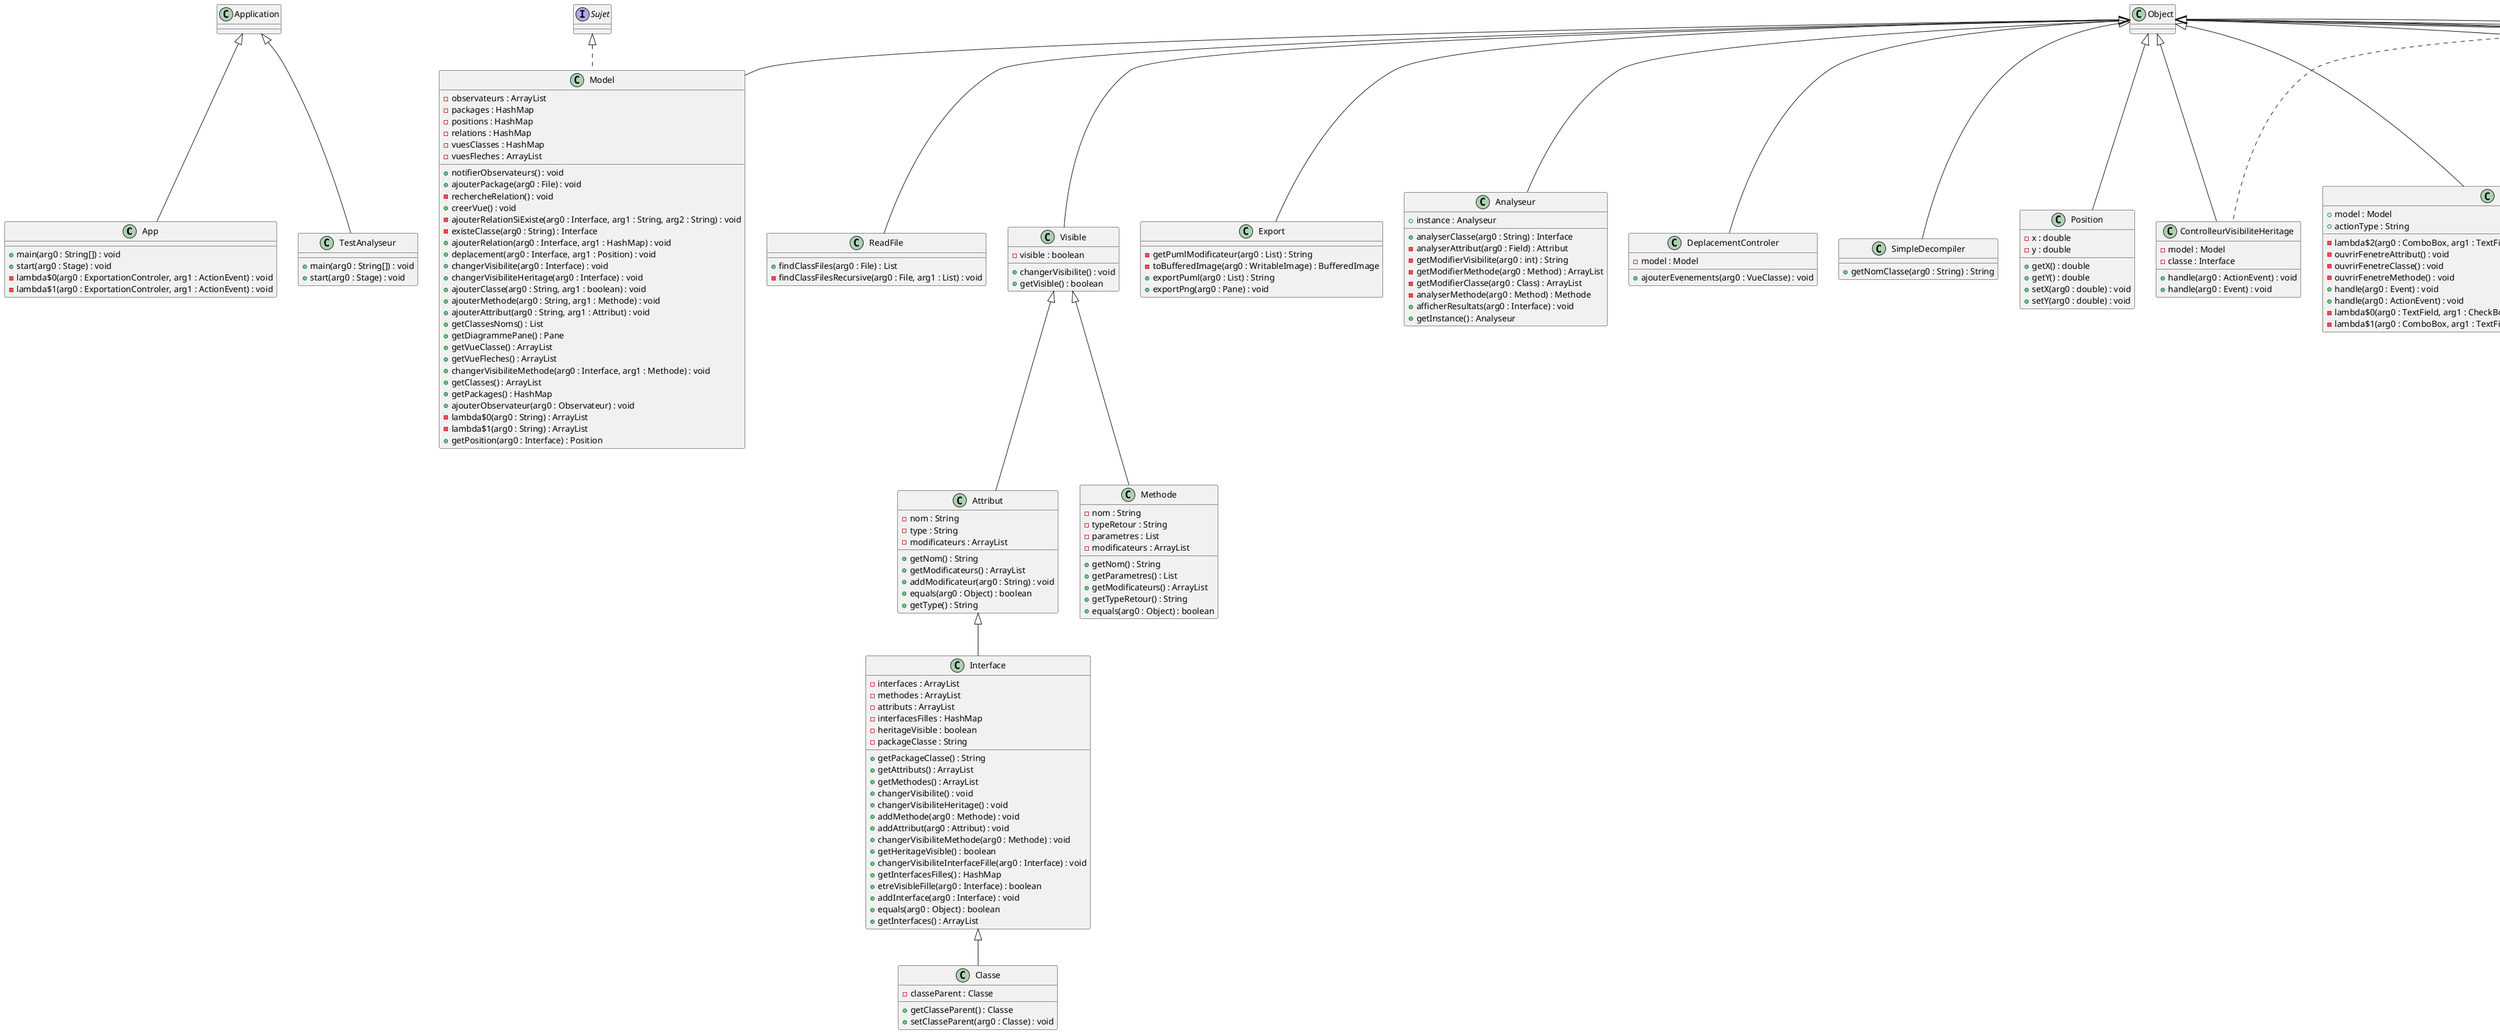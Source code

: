 @startuml
class App {
    + main(arg0 : String[]) : void
    + start(arg0 : Stage) : void
    - lambda$0(arg0 : ExportationControler, arg1 : ActionEvent) : void
    - lambda$1(arg0 : ExportationControler, arg1 : ActionEvent) : void
}
Application <|-- App
class TestAnalyseur {
    + main(arg0 : String[]) : void
    + start(arg0 : Stage) : void
}
Application <|-- TestAnalyseur
class Position {
    - x : double
    - y : double
    + getX() : double
    + getY() : double
    + setX(arg0 : double) : void
    + setY(arg0 : double) : void
}
Object <|-- Position
class Model {
    - observateurs : ArrayList
    - packages : HashMap
    - positions : HashMap
    - relations : HashMap
    - vuesClasses : HashMap
    - vuesFleches : ArrayList
    + notifierObservateurs() : void
    + ajouterPackage(arg0 : File) : void
    - rechercheRelation() : void
    + creerVue() : void
    - ajouterRelationSiExiste(arg0 : Interface, arg1 : String, arg2 : String) : void
    - existeClasse(arg0 : String) : Interface
    + ajouterRelation(arg0 : Interface, arg1 : HashMap) : void
    + deplacement(arg0 : Interface, arg1 : Position) : void
    + changerVisibilite(arg0 : Interface) : void
    + changerVisibiliteHeritage(arg0 : Interface) : void
    + ajouterClasse(arg0 : String, arg1 : boolean) : void
    + ajouterMethode(arg0 : String, arg1 : Methode) : void
    + ajouterAttribut(arg0 : String, arg1 : Attribut) : void
    + getClassesNoms() : List
    + getDiagrammePane() : Pane
    + getVueClasse() : ArrayList
    + getVueFleches() : ArrayList
    + changerVisibiliteMethode(arg0 : Interface, arg1 : Methode) : void
    + getClasses() : ArrayList
    + getPackages() : HashMap
    + ajouterObservateur(arg0 : Observateur) : void
    - lambda$0(arg0 : String) : ArrayList
    - lambda$1(arg0 : String) : ArrayList
    + getPosition(arg0 : Interface) : Position
}
Object <|-- Model
interface Sujet {
}
Sujet <|.. Model
class ReadFile {
    + findClassFiles(arg0 : File) : List
    - findClassFilesRecursive(arg0 : File, arg1 : List) : void
}
Object <|-- ReadFile
class FabriqueAbstraiteVueFleche {
    # line : Line
    # arrowHead : Polygon
    - arrowHeadSize : double
    - arrowAngle : double
    - drawArrow(arg0 : double, arg1 : double, arg2 : double, arg3 : double) : void
    # styleLine() : void
    # styleArrowHead() : void
    + setStartPosition(arg0 : double, arg1 : double) : void
    + setPosition(arg0 : double, arg1 : double, arg2 : double, arg3 : double) : void
}
Pane <|-- FabriqueAbstraiteVueFleche
class FlecheTeteRemplie {
    # styleLine() : void
    # styleArrowHead() : void
}
FabriqueAbstraiteVueFleche <|-- FlecheTeteRemplie
class FlecheTeteRempliePointille {
    # styleLine() : void
    # styleArrowHead() : void
}
FabriqueAbstraiteVueFleche <|-- FlecheTeteRempliePointille
class FlechePointille {
    # styleLine() : void
    # styleArrowHead() : void
}
FabriqueAbstraiteVueFleche <|-- FlechePointille
class FlecheNormal {
    # styleLine() : void
    # styleArrowHead() : void
}
FabriqueAbstraiteVueFleche <|-- FlecheNormal
class Visible {
    - visible : boolean
    + changerVisibilite() : void
    + getVisible() : boolean
}
Object <|-- Visible
class Interface {
    - interfaces : ArrayList
    - methodes : ArrayList
    - attributs : ArrayList
    - interfacesFilles : HashMap
    - heritageVisible : boolean
    - packageClasse : String
    + getPackageClasse() : String
    + getAttributs() : ArrayList
    + getMethodes() : ArrayList
    + changerVisibilite() : void
    + changerVisibiliteHeritage() : void
    + addMethode(arg0 : Methode) : void
    + addAttribut(arg0 : Attribut) : void
    + changerVisibiliteMethode(arg0 : Methode) : void
    + getHeritageVisible() : boolean
    + changerVisibiliteInterfaceFille(arg0 : Interface) : void
    + getInterfacesFilles() : HashMap
    + etreVisibleFille(arg0 : Interface) : boolean
    + addInterface(arg0 : Interface) : void
    + equals(arg0 : Object) : boolean
    + getInterfaces() : ArrayList
}
Attribut <|-- Interface
class Methode {
    - nom : String
    - typeRetour : String
    - parametres : List
    - modificateurs : ArrayList
    + getNom() : String
    + getParametres() : List
    + getModificateurs() : ArrayList
    + getTypeRetour() : String
    + equals(arg0 : Object) : boolean
}
Visible <|-- Methode
class Export {
    - getPumlModificateur(arg0 : List) : String
    - toBufferedImage(arg0 : WritableImage) : BufferedImage
    + exportPuml(arg0 : List) : String
    + exportPng(arg0 : Pane) : void
}
Object <|-- Export
class Classe {
    - classeParent : Classe
    + getClasseParent() : Classe
    + setClasseParent(arg0 : Classe) : void
}
Interface <|-- Classe
class Attribut {
    - nom : String
    - type : String
    - modificateurs : ArrayList
    + getNom() : String
    + getModificateurs() : ArrayList
    + addModificateur(arg0 : String) : void
    + equals(arg0 : Object) : boolean
    + getType() : String
}
Visible <|-- Attribut
class Analyseur {
    + instance : Analyseur
    + analyserClasse(arg0 : String) : Interface
    - analyserAttribut(arg0 : Field) : Attribut
    - getModifierVisibilite(arg0 : int) : String
    - getModifierMethode(arg0 : Method) : ArrayList
    - getModifierClasse(arg0 : Class) : ArrayList
    - analyserMethode(arg0 : Method) : Methode
    + afficherResultats(arg0 : Interface) : void
    + getInstance() : Analyseur
}
Object <|-- Analyseur
class VueClasse {
    - classe : Interface
    + title : DecorateurLabel
    + getClasse() : Interface
    - getModificateur(arg0 : ArrayList, arg1 : Label) : DecorateurLabel
    - getModificateurClasse(arg0 : Label) : DecorateurLabel
    + mettreAJourAffichage() : void
}
StackPane <|-- VueClasse
class VuePackage {
}
StackPane <|-- VuePackage
class VuePrincipale {
    - vues : ArrayList
    - fleches : ArrayList
    + actualiser(arg0 : Sujet) : void
}
StackPane <|-- VuePrincipale
interface Observateur {
}
Observateur <|.. VuePrincipale
class ControlleurAfficherMethodes {
    - model : Model
    - sidebar : VBox
    + visible : boolean
    + classe : Interface
    - updateSidebar() : void
    + handle(arg0 : ActionEvent) : void
    + handle(arg0 : Event) : void
    + actualiser(arg0 : Sujet) : void
}
Object <|-- ControlleurAfficherMethodes
interface EventHandler {
}
EventHandler <|.. ControlleurAfficherMethodes
interface Observateur {
}
Observateur <|.. ControlleurAfficherMethodes
class ControlleurVisibilite {
    - model : Model
    - classe : Interface
    + handle(arg0 : ActionEvent) : void
    + handle(arg0 : Event) : void
}
Object <|-- ControlleurVisibilite
interface EventHandler {
}
EventHandler <|.. ControlleurVisibilite
class ExportationControler {
    + model : Model
    - exportType : String
    + handle(arg0 : Event) : void
    + handle(arg0 : ActionEvent) : void
    + setExportType(arg0 : String) : void
}
Object <|-- ExportationControler
interface EventHandler {
}
EventHandler <|.. ExportationControler
class ImportationControler {
    - model : Model
    - primaryStage : Stage
    + userHome : String
    + handle(arg0 : ActionEvent) : void
    + handle(arg0 : Event) : void
}
Object <|-- ImportationControler
interface EventHandler {
}
EventHandler <|.. ImportationControler
class ControlleurVisibiliteHeritage {
    - model : Model
    - classe : Interface
    + handle(arg0 : ActionEvent) : void
    + handle(arg0 : Event) : void
}
Object <|-- ControlleurVisibiliteHeritage
interface EventHandler {
}
EventHandler <|.. ControlleurVisibiliteHeritage
class DeplacementControler {
    - model : Model
    + ajouterEvenements(arg0 : VueClasse) : void
}
Object <|-- DeplacementControler
class ControlleurAfficherClasses {
    - model : Model
    - sidebar : VBox
    + visible : boolean
    - methodes : VBox
    - updateSidebar() : void
    + handle(arg0 : ActionEvent) : void
    + handle(arg0 : Event) : void
    + actualiser(arg0 : Sujet) : void
}
Object <|-- ControlleurAfficherClasses
interface EventHandler {
}
EventHandler <|.. ControlleurAfficherClasses
interface Observateur {
}
Observateur <|.. ControlleurAfficherClasses
class ModificationControler {
    + model : Model
    + actionType : String
    - lambda$2(arg0 : ComboBox, arg1 : TextField, arg2 : TextField, arg3 : Stage, arg4 : ActionEvent) : void
    - ouvrirFenetreAttribut() : void
    - ouvrirFenetreClasse() : void
    - ouvrirFenetreMethode() : void
    + handle(arg0 : Event) : void
    + handle(arg0 : ActionEvent) : void
    - lambda$0(arg0 : TextField, arg1 : CheckBox, arg2 : Stage, arg3 : ActionEvent) : void
    - lambda$1(arg0 : ComboBox, arg1 : TextField, arg2 : ComboBox, arg3 : Stage, arg4 : ActionEvent) : void
}
Object <|-- ModificationControler
interface EventHandler {
}
EventHandler <|.. ModificationControler
class ControlleurVisibiliteMethode {
    - model : Model
    - classe : Interface
    - methode : Methode
    + handle(arg0 : ActionEvent) : void
    + handle(arg0 : Event) : void
}
Object <|-- ControlleurVisibiliteMethode
interface EventHandler {
}
EventHandler <|.. ControlleurVisibiliteMethode
class InterfaceDecorateur {
}
DecorateurLabel <|-- InterfaceDecorateur
class ProtectedDecorateur {
}
DecorateurLabel <|-- ProtectedDecorateur
class PrivateDecorateur {
}
DecorateurLabel <|-- PrivateDecorateur
class PublicDecorateur {
}
DecorateurLabel <|-- PublicDecorateur
class DecorateurLabel {
    + getLabelHeight() : double
    + getLabelWidth() : double
}
Label <|-- DecorateurLabel
class ItaliqueDecorateur {
}
DecorateurLabel <|-- ItaliqueDecorateur
class AbstractDecorateur {
}
DecorateurLabel <|-- AbstractDecorateur
class SoulignementDecorateur {
}
DecorateurLabel <|-- SoulignementDecorateur
class FinalDecorateur {
}
DecorateurLabel <|-- FinalDecorateur
class SimpleDecompiler {
    + getNomClasse(arg0 : String) : String
}
Object <|-- SimpleDecompiler
class LoaderExterne {
    + loader : LoaderExterne
    + loadedClasses : Map
    + loadClassFromFile(arg0 : String) : Class
    - readFileAsBytes(arg0 : File) : byte[]
    + getInstance() : LoaderExterne
}
ClassLoader <|-- LoaderExterne
@enduml
